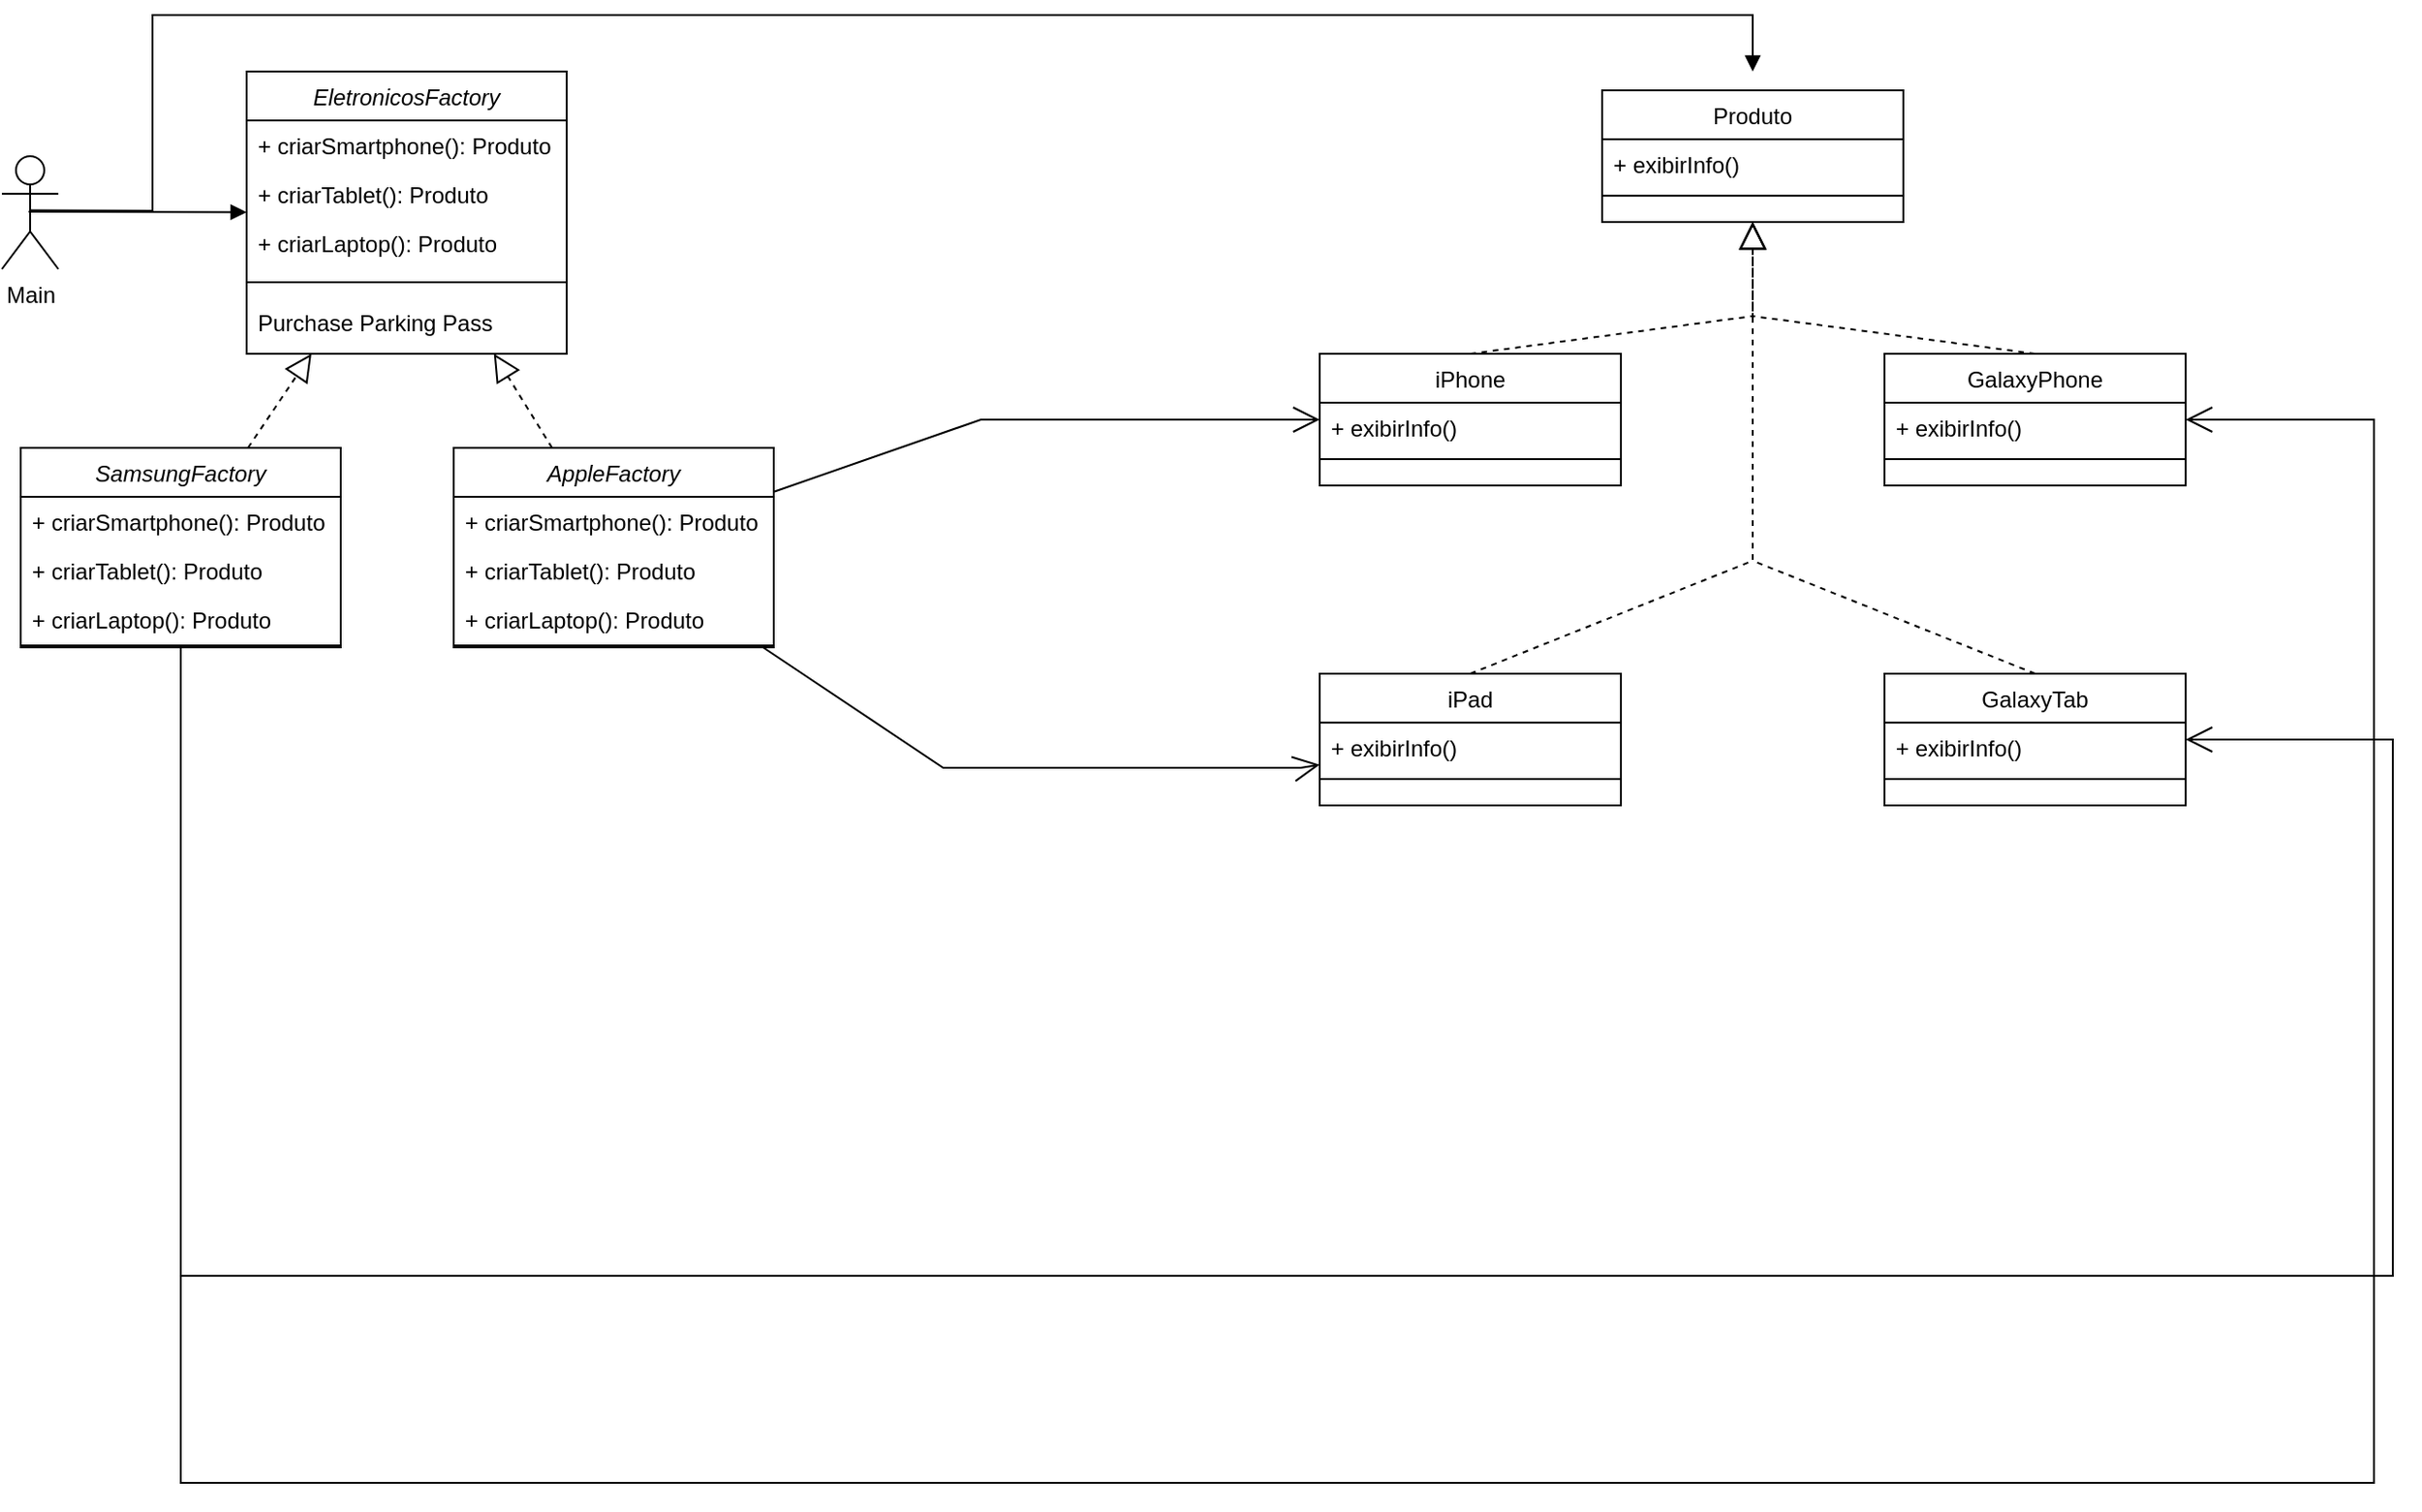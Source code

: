 <mxfile version="23.1.6" type="device">
  <diagram id="C5RBs43oDa-KdzZeNtuy" name="Page-1">
    <mxGraphModel dx="1670" dy="892" grid="1" gridSize="10" guides="1" tooltips="1" connect="1" arrows="1" fold="1" page="1" pageScale="1" pageWidth="827" pageHeight="1169" math="0" shadow="0">
      <root>
        <mxCell id="WIyWlLk6GJQsqaUBKTNV-0" />
        <mxCell id="WIyWlLk6GJQsqaUBKTNV-1" parent="WIyWlLk6GJQsqaUBKTNV-0" />
        <mxCell id="zkfFHV4jXpPFQw0GAbJ--0" value="EletronicosFactory" style="swimlane;fontStyle=2;align=center;verticalAlign=top;childLayout=stackLayout;horizontal=1;startSize=26;horizontalStack=0;resizeParent=1;resizeLast=0;collapsible=1;marginBottom=0;rounded=0;shadow=0;strokeWidth=1;" parent="WIyWlLk6GJQsqaUBKTNV-1" vertex="1">
          <mxGeometry x="410" y="70" width="170" height="150" as="geometry">
            <mxRectangle x="230" y="140" width="160" height="26" as="alternateBounds" />
          </mxGeometry>
        </mxCell>
        <mxCell id="ndG0_gUVO_aZ-3hamMvB-15" value="+ criarSmartphone(): Produto" style="text;align=left;verticalAlign=top;spacingLeft=4;spacingRight=4;overflow=hidden;rotatable=0;points=[[0,0.5],[1,0.5]];portConstraint=eastwest;" parent="zkfFHV4jXpPFQw0GAbJ--0" vertex="1">
          <mxGeometry y="26" width="170" height="26" as="geometry" />
        </mxCell>
        <mxCell id="ndG0_gUVO_aZ-3hamMvB-16" value="+ criarTablet(): Produto" style="text;align=left;verticalAlign=top;spacingLeft=4;spacingRight=4;overflow=hidden;rotatable=0;points=[[0,0.5],[1,0.5]];portConstraint=eastwest;rounded=0;shadow=0;html=0;" parent="zkfFHV4jXpPFQw0GAbJ--0" vertex="1">
          <mxGeometry y="52" width="170" height="26" as="geometry" />
        </mxCell>
        <mxCell id="l-d8-NptQ1h_V9r16eSd-15" value="+ criarLaptop(): Produto" style="text;align=left;verticalAlign=top;spacingLeft=4;spacingRight=4;overflow=hidden;rotatable=0;points=[[0,0.5],[1,0.5]];portConstraint=eastwest;rounded=0;shadow=0;html=0;" vertex="1" parent="zkfFHV4jXpPFQw0GAbJ--0">
          <mxGeometry y="78" width="170" height="26" as="geometry" />
        </mxCell>
        <mxCell id="zkfFHV4jXpPFQw0GAbJ--4" value="" style="line;html=1;strokeWidth=1;align=left;verticalAlign=middle;spacingTop=-1;spacingLeft=3;spacingRight=3;rotatable=0;labelPosition=right;points=[];portConstraint=eastwest;" parent="zkfFHV4jXpPFQw0GAbJ--0" vertex="1">
          <mxGeometry y="104" width="170" height="16" as="geometry" />
        </mxCell>
        <mxCell id="l-d8-NptQ1h_V9r16eSd-26" value="Purchase Parking Pass" style="text;align=left;verticalAlign=top;spacingLeft=4;spacingRight=4;overflow=hidden;rotatable=0;points=[[0,0.5],[1,0.5]];portConstraint=eastwest;rounded=0;shadow=0;html=0;" vertex="1" parent="zkfFHV4jXpPFQw0GAbJ--0">
          <mxGeometry y="120" width="170" height="20" as="geometry" />
        </mxCell>
        <mxCell id="zkfFHV4jXpPFQw0GAbJ--13" value="Produto" style="swimlane;fontStyle=0;align=center;verticalAlign=top;childLayout=stackLayout;horizontal=1;startSize=26;horizontalStack=0;resizeParent=1;resizeLast=0;collapsible=1;marginBottom=0;rounded=0;shadow=0;strokeWidth=1;" parent="WIyWlLk6GJQsqaUBKTNV-1" vertex="1">
          <mxGeometry x="1130" y="80" width="160" height="70" as="geometry">
            <mxRectangle x="340" y="380" width="170" height="26" as="alternateBounds" />
          </mxGeometry>
        </mxCell>
        <mxCell id="zkfFHV4jXpPFQw0GAbJ--14" value="+ exibirInfo()" style="text;align=left;verticalAlign=top;spacingLeft=4;spacingRight=4;overflow=hidden;rotatable=0;points=[[0,0.5],[1,0.5]];portConstraint=eastwest;" parent="zkfFHV4jXpPFQw0GAbJ--13" vertex="1">
          <mxGeometry y="26" width="160" height="26" as="geometry" />
        </mxCell>
        <mxCell id="zkfFHV4jXpPFQw0GAbJ--15" value="" style="line;html=1;strokeWidth=1;align=left;verticalAlign=middle;spacingTop=-1;spacingLeft=3;spacingRight=3;rotatable=0;labelPosition=right;points=[];portConstraint=eastwest;" parent="zkfFHV4jXpPFQw0GAbJ--13" vertex="1">
          <mxGeometry y="52" width="160" height="8" as="geometry" />
        </mxCell>
        <mxCell id="LOQiSdvIPXQX1AiilEPw-10" value="iPhone" style="swimlane;fontStyle=0;align=center;verticalAlign=top;childLayout=stackLayout;horizontal=1;startSize=26;horizontalStack=0;resizeParent=1;resizeLast=0;collapsible=1;marginBottom=0;rounded=0;shadow=0;strokeWidth=1;" parent="WIyWlLk6GJQsqaUBKTNV-1" vertex="1">
          <mxGeometry x="980" y="220" width="160" height="70" as="geometry">
            <mxRectangle x="340" y="380" width="170" height="26" as="alternateBounds" />
          </mxGeometry>
        </mxCell>
        <mxCell id="LOQiSdvIPXQX1AiilEPw-11" value="+ exibirInfo()" style="text;align=left;verticalAlign=top;spacingLeft=4;spacingRight=4;overflow=hidden;rotatable=0;points=[[0,0.5],[1,0.5]];portConstraint=eastwest;" parent="LOQiSdvIPXQX1AiilEPw-10" vertex="1">
          <mxGeometry y="26" width="160" height="26" as="geometry" />
        </mxCell>
        <mxCell id="LOQiSdvIPXQX1AiilEPw-12" value="" style="line;html=1;strokeWidth=1;align=left;verticalAlign=middle;spacingTop=-1;spacingLeft=3;spacingRight=3;rotatable=0;labelPosition=right;points=[];portConstraint=eastwest;" parent="LOQiSdvIPXQX1AiilEPw-10" vertex="1">
          <mxGeometry y="52" width="160" height="8" as="geometry" />
        </mxCell>
        <mxCell id="LOQiSdvIPXQX1AiilEPw-13" value="iPad" style="swimlane;fontStyle=0;align=center;verticalAlign=top;childLayout=stackLayout;horizontal=1;startSize=26;horizontalStack=0;resizeParent=1;resizeLast=0;collapsible=1;marginBottom=0;rounded=0;shadow=0;strokeWidth=1;" parent="WIyWlLk6GJQsqaUBKTNV-1" vertex="1">
          <mxGeometry x="980" y="390" width="160" height="70" as="geometry">
            <mxRectangle x="340" y="380" width="170" height="26" as="alternateBounds" />
          </mxGeometry>
        </mxCell>
        <mxCell id="LOQiSdvIPXQX1AiilEPw-14" value="+ exibirInfo()" style="text;align=left;verticalAlign=top;spacingLeft=4;spacingRight=4;overflow=hidden;rotatable=0;points=[[0,0.5],[1,0.5]];portConstraint=eastwest;" parent="LOQiSdvIPXQX1AiilEPw-13" vertex="1">
          <mxGeometry y="26" width="160" height="26" as="geometry" />
        </mxCell>
        <mxCell id="LOQiSdvIPXQX1AiilEPw-15" value="" style="line;html=1;strokeWidth=1;align=left;verticalAlign=middle;spacingTop=-1;spacingLeft=3;spacingRight=3;rotatable=0;labelPosition=right;points=[];portConstraint=eastwest;" parent="LOQiSdvIPXQX1AiilEPw-13" vertex="1">
          <mxGeometry y="52" width="160" height="8" as="geometry" />
        </mxCell>
        <mxCell id="LOQiSdvIPXQX1AiilEPw-19" value="GalaxyPhone" style="swimlane;fontStyle=0;align=center;verticalAlign=top;childLayout=stackLayout;horizontal=1;startSize=26;horizontalStack=0;resizeParent=1;resizeLast=0;collapsible=1;marginBottom=0;rounded=0;shadow=0;strokeWidth=1;" parent="WIyWlLk6GJQsqaUBKTNV-1" vertex="1">
          <mxGeometry x="1280" y="220" width="160" height="70" as="geometry">
            <mxRectangle x="340" y="380" width="170" height="26" as="alternateBounds" />
          </mxGeometry>
        </mxCell>
        <mxCell id="LOQiSdvIPXQX1AiilEPw-20" value="+ exibirInfo()" style="text;align=left;verticalAlign=top;spacingLeft=4;spacingRight=4;overflow=hidden;rotatable=0;points=[[0,0.5],[1,0.5]];portConstraint=eastwest;" parent="LOQiSdvIPXQX1AiilEPw-19" vertex="1">
          <mxGeometry y="26" width="160" height="26" as="geometry" />
        </mxCell>
        <mxCell id="LOQiSdvIPXQX1AiilEPw-21" value="" style="line;html=1;strokeWidth=1;align=left;verticalAlign=middle;spacingTop=-1;spacingLeft=3;spacingRight=3;rotatable=0;labelPosition=right;points=[];portConstraint=eastwest;" parent="LOQiSdvIPXQX1AiilEPw-19" vertex="1">
          <mxGeometry y="52" width="160" height="8" as="geometry" />
        </mxCell>
        <mxCell id="LOQiSdvIPXQX1AiilEPw-22" value="GalaxyTab" style="swimlane;fontStyle=0;align=center;verticalAlign=top;childLayout=stackLayout;horizontal=1;startSize=26;horizontalStack=0;resizeParent=1;resizeLast=0;collapsible=1;marginBottom=0;rounded=0;shadow=0;strokeWidth=1;" parent="WIyWlLk6GJQsqaUBKTNV-1" vertex="1">
          <mxGeometry x="1280" y="390" width="160" height="70" as="geometry">
            <mxRectangle x="340" y="380" width="170" height="26" as="alternateBounds" />
          </mxGeometry>
        </mxCell>
        <mxCell id="LOQiSdvIPXQX1AiilEPw-23" value="+ exibirInfo()" style="text;align=left;verticalAlign=top;spacingLeft=4;spacingRight=4;overflow=hidden;rotatable=0;points=[[0,0.5],[1,0.5]];portConstraint=eastwest;" parent="LOQiSdvIPXQX1AiilEPw-22" vertex="1">
          <mxGeometry y="26" width="160" height="26" as="geometry" />
        </mxCell>
        <mxCell id="LOQiSdvIPXQX1AiilEPw-24" value="" style="line;html=1;strokeWidth=1;align=left;verticalAlign=middle;spacingTop=-1;spacingLeft=3;spacingRight=3;rotatable=0;labelPosition=right;points=[];portConstraint=eastwest;" parent="LOQiSdvIPXQX1AiilEPw-22" vertex="1">
          <mxGeometry y="52" width="160" height="8" as="geometry" />
        </mxCell>
        <mxCell id="LOQiSdvIPXQX1AiilEPw-39" value="" style="endArrow=block;dashed=1;endFill=0;endSize=12;html=1;rounded=0;exitX=0.5;exitY=0;exitDx=0;exitDy=0;" parent="WIyWlLk6GJQsqaUBKTNV-1" source="LOQiSdvIPXQX1AiilEPw-10" target="zkfFHV4jXpPFQw0GAbJ--13" edge="1">
          <mxGeometry width="160" relative="1" as="geometry">
            <mxPoint x="900" y="330" as="sourcePoint" />
            <mxPoint x="1060" y="330" as="targetPoint" />
            <Array as="points">
              <mxPoint x="1210" y="200" />
              <mxPoint x="1210" y="180" />
            </Array>
          </mxGeometry>
        </mxCell>
        <mxCell id="LOQiSdvIPXQX1AiilEPw-40" value="" style="endArrow=block;dashed=1;endFill=0;endSize=12;html=1;rounded=0;exitX=0.5;exitY=0;exitDx=0;exitDy=0;" parent="WIyWlLk6GJQsqaUBKTNV-1" source="LOQiSdvIPXQX1AiilEPw-19" edge="1">
          <mxGeometry width="160" relative="1" as="geometry">
            <mxPoint x="1090" y="250" as="sourcePoint" />
            <mxPoint x="1210" y="150" as="targetPoint" />
            <Array as="points">
              <mxPoint x="1210" y="200" />
            </Array>
          </mxGeometry>
        </mxCell>
        <mxCell id="LOQiSdvIPXQX1AiilEPw-45" value="" style="endArrow=block;dashed=1;endFill=0;endSize=12;html=1;rounded=0;" parent="WIyWlLk6GJQsqaUBKTNV-1" source="l-d8-NptQ1h_V9r16eSd-21" target="zkfFHV4jXpPFQw0GAbJ--0" edge="1">
          <mxGeometry width="160" relative="1" as="geometry">
            <mxPoint x="625" y="270" as="sourcePoint" />
            <mxPoint x="900" y="330" as="targetPoint" />
          </mxGeometry>
        </mxCell>
        <mxCell id="LOQiSdvIPXQX1AiilEPw-46" value="" style="endArrow=block;dashed=1;endFill=0;endSize=12;html=1;rounded=0;" parent="WIyWlLk6GJQsqaUBKTNV-1" source="l-d8-NptQ1h_V9r16eSd-16" target="zkfFHV4jXpPFQw0GAbJ--0" edge="1">
          <mxGeometry width="160" relative="1" as="geometry">
            <mxPoint x="375" y="270" as="sourcePoint" />
            <mxPoint x="780" y="330" as="targetPoint" />
          </mxGeometry>
        </mxCell>
        <mxCell id="LOQiSdvIPXQX1AiilEPw-49" value="" style="endArrow=open;endFill=1;endSize=12;html=1;rounded=0;" parent="WIyWlLk6GJQsqaUBKTNV-1" source="l-d8-NptQ1h_V9r16eSd-21" target="LOQiSdvIPXQX1AiilEPw-13" edge="1">
          <mxGeometry width="160" relative="1" as="geometry">
            <mxPoint x="366.37" y="360" as="sourcePoint" />
            <mxPoint x="1050" y="630" as="targetPoint" />
            <Array as="points">
              <mxPoint x="780" y="440" />
              <mxPoint x="890" y="440" />
              <mxPoint x="970" y="440" />
            </Array>
          </mxGeometry>
        </mxCell>
        <mxCell id="LOQiSdvIPXQX1AiilEPw-53" value="Main" style="shape=umlActor;verticalLabelPosition=bottom;verticalAlign=top;html=1;" parent="WIyWlLk6GJQsqaUBKTNV-1" vertex="1">
          <mxGeometry x="280" y="115" width="30" height="60" as="geometry" />
        </mxCell>
        <mxCell id="LOQiSdvIPXQX1AiilEPw-54" value="" style="html=1;verticalAlign=bottom;endArrow=block;curved=0;rounded=0;exitX=0.474;exitY=0.491;exitDx=0;exitDy=0;exitPerimeter=0;" parent="WIyWlLk6GJQsqaUBKTNV-1" source="LOQiSdvIPXQX1AiilEPw-53" target="zkfFHV4jXpPFQw0GAbJ--0" edge="1">
          <mxGeometry width="80" relative="1" as="geometry">
            <mxPoint x="340" y="210" as="sourcePoint" />
            <mxPoint x="420" y="210" as="targetPoint" />
            <Array as="points" />
          </mxGeometry>
        </mxCell>
        <mxCell id="LOQiSdvIPXQX1AiilEPw-56" value="" style="html=1;verticalAlign=bottom;endArrow=block;curved=0;rounded=0;exitX=0.497;exitY=0.479;exitDx=0;exitDy=0;exitPerimeter=0;" parent="WIyWlLk6GJQsqaUBKTNV-1" source="LOQiSdvIPXQX1AiilEPw-53" edge="1">
          <mxGeometry width="80" relative="1" as="geometry">
            <mxPoint x="530" y="170" as="sourcePoint" />
            <mxPoint x="1210" y="70" as="targetPoint" />
            <Array as="points">
              <mxPoint x="360" y="144" />
              <mxPoint x="360" y="40" />
              <mxPoint x="1210" y="40" />
            </Array>
          </mxGeometry>
        </mxCell>
        <mxCell id="ndG0_gUVO_aZ-3hamMvB-25" value="" style="endArrow=block;dashed=1;endFill=0;endSize=12;html=1;rounded=0;exitX=0.5;exitY=0;exitDx=0;exitDy=0;" parent="WIyWlLk6GJQsqaUBKTNV-1" source="LOQiSdvIPXQX1AiilEPw-13" target="zkfFHV4jXpPFQw0GAbJ--13" edge="1">
          <mxGeometry width="160" relative="1" as="geometry">
            <mxPoint x="1060" y="400" as="sourcePoint" />
            <mxPoint x="1210" y="460" as="targetPoint" />
            <Array as="points">
              <mxPoint x="1210" y="330" />
            </Array>
          </mxGeometry>
        </mxCell>
        <mxCell id="ndG0_gUVO_aZ-3hamMvB-27" value="" style="endArrow=block;dashed=1;endFill=0;endSize=12;html=1;rounded=0;exitX=0.5;exitY=0;exitDx=0;exitDy=0;" parent="WIyWlLk6GJQsqaUBKTNV-1" source="LOQiSdvIPXQX1AiilEPw-22" target="zkfFHV4jXpPFQw0GAbJ--13" edge="1">
          <mxGeometry width="160" relative="1" as="geometry">
            <mxPoint x="1060" y="510" as="sourcePoint" />
            <mxPoint x="1210" y="460" as="targetPoint" />
            <Array as="points">
              <mxPoint x="1210" y="330" />
            </Array>
          </mxGeometry>
        </mxCell>
        <mxCell id="ndG0_gUVO_aZ-3hamMvB-29" value="" style="endArrow=open;endFill=1;endSize=12;html=1;rounded=0;" parent="WIyWlLk6GJQsqaUBKTNV-1" source="l-d8-NptQ1h_V9r16eSd-16" target="LOQiSdvIPXQX1AiilEPw-22" edge="1">
          <mxGeometry width="160" relative="1" as="geometry">
            <mxPoint x="610.19" y="360" as="sourcePoint" />
            <mxPoint x="1250" y="560" as="targetPoint" />
            <Array as="points">
              <mxPoint x="375" y="710" />
              <mxPoint x="850" y="710" />
              <mxPoint x="1550" y="710" />
              <mxPoint x="1550" y="425" />
            </Array>
          </mxGeometry>
        </mxCell>
        <mxCell id="ndG0_gUVO_aZ-3hamMvB-34" value="" style="endArrow=open;endFill=1;endSize=12;html=1;rounded=0;" parent="WIyWlLk6GJQsqaUBKTNV-1" source="l-d8-NptQ1h_V9r16eSd-16" target="LOQiSdvIPXQX1AiilEPw-19" edge="1">
          <mxGeometry width="160" relative="1" as="geometry">
            <mxPoint x="613.416" y="360" as="sourcePoint" />
            <mxPoint x="870" y="640" as="targetPoint" />
            <Array as="points">
              <mxPoint x="375" y="820" />
              <mxPoint x="1540" y="820" />
              <mxPoint x="1540" y="350" />
              <mxPoint x="1540" y="255" />
            </Array>
          </mxGeometry>
        </mxCell>
        <mxCell id="l-d8-NptQ1h_V9r16eSd-16" value="SamsungFactory" style="swimlane;fontStyle=2;align=center;verticalAlign=top;childLayout=stackLayout;horizontal=1;startSize=26;horizontalStack=0;resizeParent=1;resizeLast=0;collapsible=1;marginBottom=0;rounded=0;shadow=0;strokeWidth=1;" vertex="1" parent="WIyWlLk6GJQsqaUBKTNV-1">
          <mxGeometry x="290" y="270" width="170" height="106" as="geometry">
            <mxRectangle x="230" y="140" width="160" height="26" as="alternateBounds" />
          </mxGeometry>
        </mxCell>
        <mxCell id="l-d8-NptQ1h_V9r16eSd-17" value="+ criarSmartphone(): Produto" style="text;align=left;verticalAlign=top;spacingLeft=4;spacingRight=4;overflow=hidden;rotatable=0;points=[[0,0.5],[1,0.5]];portConstraint=eastwest;" vertex="1" parent="l-d8-NptQ1h_V9r16eSd-16">
          <mxGeometry y="26" width="170" height="26" as="geometry" />
        </mxCell>
        <mxCell id="l-d8-NptQ1h_V9r16eSd-18" value="+ criarTablet(): Produto" style="text;align=left;verticalAlign=top;spacingLeft=4;spacingRight=4;overflow=hidden;rotatable=0;points=[[0,0.5],[1,0.5]];portConstraint=eastwest;rounded=0;shadow=0;html=0;" vertex="1" parent="l-d8-NptQ1h_V9r16eSd-16">
          <mxGeometry y="52" width="170" height="26" as="geometry" />
        </mxCell>
        <mxCell id="l-d8-NptQ1h_V9r16eSd-19" value="+ criarLaptop(): Produto" style="text;align=left;verticalAlign=top;spacingLeft=4;spacingRight=4;overflow=hidden;rotatable=0;points=[[0,0.5],[1,0.5]];portConstraint=eastwest;rounded=0;shadow=0;html=0;" vertex="1" parent="l-d8-NptQ1h_V9r16eSd-16">
          <mxGeometry y="78" width="170" height="26" as="geometry" />
        </mxCell>
        <mxCell id="l-d8-NptQ1h_V9r16eSd-20" value="" style="line;html=1;strokeWidth=1;align=left;verticalAlign=middle;spacingTop=-1;spacingLeft=3;spacingRight=3;rotatable=0;labelPosition=right;points=[];portConstraint=eastwest;" vertex="1" parent="l-d8-NptQ1h_V9r16eSd-16">
          <mxGeometry y="104" width="170" height="2" as="geometry" />
        </mxCell>
        <mxCell id="l-d8-NptQ1h_V9r16eSd-21" value="AppleFactory" style="swimlane;fontStyle=2;align=center;verticalAlign=top;childLayout=stackLayout;horizontal=1;startSize=26;horizontalStack=0;resizeParent=1;resizeLast=0;collapsible=1;marginBottom=0;rounded=0;shadow=0;strokeWidth=1;" vertex="1" parent="WIyWlLk6GJQsqaUBKTNV-1">
          <mxGeometry x="520" y="270" width="170" height="106" as="geometry">
            <mxRectangle x="230" y="140" width="160" height="26" as="alternateBounds" />
          </mxGeometry>
        </mxCell>
        <mxCell id="l-d8-NptQ1h_V9r16eSd-22" value="+ criarSmartphone(): Produto" style="text;align=left;verticalAlign=top;spacingLeft=4;spacingRight=4;overflow=hidden;rotatable=0;points=[[0,0.5],[1,0.5]];portConstraint=eastwest;" vertex="1" parent="l-d8-NptQ1h_V9r16eSd-21">
          <mxGeometry y="26" width="170" height="26" as="geometry" />
        </mxCell>
        <mxCell id="l-d8-NptQ1h_V9r16eSd-23" value="+ criarTablet(): Produto" style="text;align=left;verticalAlign=top;spacingLeft=4;spacingRight=4;overflow=hidden;rotatable=0;points=[[0,0.5],[1,0.5]];portConstraint=eastwest;rounded=0;shadow=0;html=0;" vertex="1" parent="l-d8-NptQ1h_V9r16eSd-21">
          <mxGeometry y="52" width="170" height="26" as="geometry" />
        </mxCell>
        <mxCell id="l-d8-NptQ1h_V9r16eSd-24" value="+ criarLaptop(): Produto" style="text;align=left;verticalAlign=top;spacingLeft=4;spacingRight=4;overflow=hidden;rotatable=0;points=[[0,0.5],[1,0.5]];portConstraint=eastwest;rounded=0;shadow=0;html=0;" vertex="1" parent="l-d8-NptQ1h_V9r16eSd-21">
          <mxGeometry y="78" width="170" height="26" as="geometry" />
        </mxCell>
        <mxCell id="l-d8-NptQ1h_V9r16eSd-25" value="" style="line;html=1;strokeWidth=1;align=left;verticalAlign=middle;spacingTop=-1;spacingLeft=3;spacingRight=3;rotatable=0;labelPosition=right;points=[];portConstraint=eastwest;" vertex="1" parent="l-d8-NptQ1h_V9r16eSd-21">
          <mxGeometry y="104" width="170" height="2" as="geometry" />
        </mxCell>
        <mxCell id="l-d8-NptQ1h_V9r16eSd-33" value="" style="endArrow=open;endFill=1;endSize=12;html=1;rounded=0;" edge="1" parent="WIyWlLk6GJQsqaUBKTNV-1" source="l-d8-NptQ1h_V9r16eSd-21" target="LOQiSdvIPXQX1AiilEPw-10">
          <mxGeometry width="160" relative="1" as="geometry">
            <mxPoint x="694" y="386" as="sourcePoint" />
            <mxPoint x="990" y="448" as="targetPoint" />
            <Array as="points">
              <mxPoint x="800" y="255" />
              <mxPoint x="900" y="255" />
            </Array>
          </mxGeometry>
        </mxCell>
      </root>
    </mxGraphModel>
  </diagram>
</mxfile>
